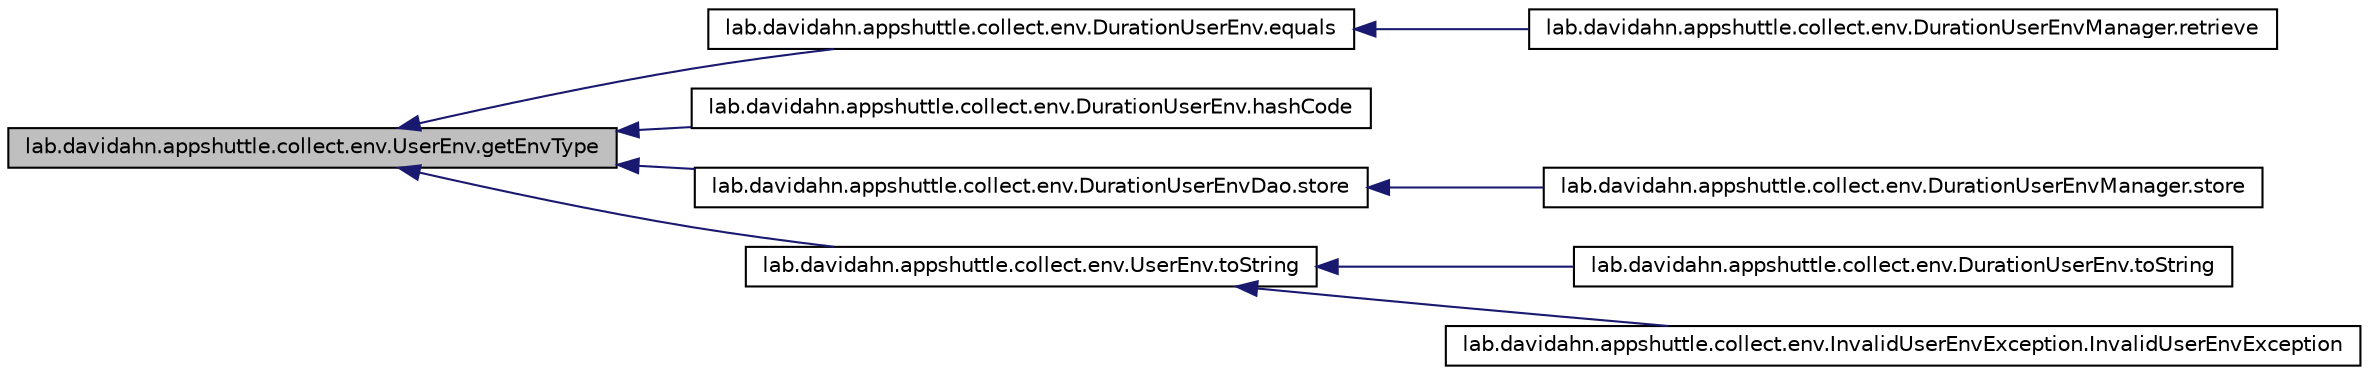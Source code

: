 digraph G
{
 // INTERACTIVE_SVG=YES
  edge [fontname="Helvetica",fontsize="10",labelfontname="Helvetica",labelfontsize="10"];
  node [fontname="Helvetica",fontsize="10",shape=record];
  rankdir="LR";
  Node1 [label="lab.davidahn.appshuttle.collect.env.UserEnv.getEnvType",height=0.2,width=0.4,color="black", fillcolor="grey75", style="filled" fontcolor="black"];
  Node1 -> Node2 [dir="back",color="midnightblue",fontsize="10",style="solid"];
  Node2 [label="lab.davidahn.appshuttle.collect.env.DurationUserEnv.equals",height=0.2,width=0.4,color="black", fillcolor="white", style="filled",URL="$classlab_1_1davidahn_1_1appshuttle_1_1collect_1_1env_1_1_duration_user_env.html#a4b8f05055a1ab46dc47f82d2369a5009"];
  Node2 -> Node3 [dir="back",color="midnightblue",fontsize="10",style="solid"];
  Node3 [label="lab.davidahn.appshuttle.collect.env.DurationUserEnvManager.retrieve",height=0.2,width=0.4,color="black", fillcolor="white", style="filled",URL="$classlab_1_1davidahn_1_1appshuttle_1_1collect_1_1env_1_1_duration_user_env_manager.html#a94597be6c84d11756b33c7efb9f946e0"];
  Node1 -> Node4 [dir="back",color="midnightblue",fontsize="10",style="solid"];
  Node4 [label="lab.davidahn.appshuttle.collect.env.DurationUserEnv.hashCode",height=0.2,width=0.4,color="black", fillcolor="white", style="filled",URL="$classlab_1_1davidahn_1_1appshuttle_1_1collect_1_1env_1_1_duration_user_env.html#a76a4d95338fbe18023f7d323b0e2a9eb"];
  Node1 -> Node5 [dir="back",color="midnightblue",fontsize="10",style="solid"];
  Node5 [label="lab.davidahn.appshuttle.collect.env.DurationUserEnvDao.store",height=0.2,width=0.4,color="black", fillcolor="white", style="filled",URL="$classlab_1_1davidahn_1_1appshuttle_1_1collect_1_1env_1_1_duration_user_env_dao.html#a49289193d0ff02eda4abba945300a5ea"];
  Node5 -> Node6 [dir="back",color="midnightblue",fontsize="10",style="solid"];
  Node6 [label="lab.davidahn.appshuttle.collect.env.DurationUserEnvManager.store",height=0.2,width=0.4,color="black", fillcolor="white", style="filled",URL="$classlab_1_1davidahn_1_1appshuttle_1_1collect_1_1env_1_1_duration_user_env_manager.html#a95391d68d34988671013b024e882f609"];
  Node1 -> Node7 [dir="back",color="midnightblue",fontsize="10",style="solid"];
  Node7 [label="lab.davidahn.appshuttle.collect.env.UserEnv.toString",height=0.2,width=0.4,color="black", fillcolor="white", style="filled",URL="$classlab_1_1davidahn_1_1appshuttle_1_1collect_1_1env_1_1_user_env.html#aa6f13b1e505775ee853a4acb372da083"];
  Node7 -> Node8 [dir="back",color="midnightblue",fontsize="10",style="solid"];
  Node8 [label="lab.davidahn.appshuttle.collect.env.DurationUserEnv.toString",height=0.2,width=0.4,color="black", fillcolor="white", style="filled",URL="$classlab_1_1davidahn_1_1appshuttle_1_1collect_1_1env_1_1_duration_user_env.html#a3415bd8f816ec423ea9111bdc836cf63"];
  Node7 -> Node9 [dir="back",color="midnightblue",fontsize="10",style="solid"];
  Node9 [label="lab.davidahn.appshuttle.collect.env.InvalidUserEnvException.InvalidUserEnvException",height=0.2,width=0.4,color="black", fillcolor="white", style="filled",URL="$classlab_1_1davidahn_1_1appshuttle_1_1collect_1_1env_1_1_invalid_user_env_exception.html#a5d0ccc3d362f52ab3391935143379347"];
}
